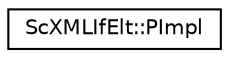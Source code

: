 digraph "Graphical Class Hierarchy"
{
 // LATEX_PDF_SIZE
  edge [fontname="Helvetica",fontsize="10",labelfontname="Helvetica",labelfontsize="10"];
  node [fontname="Helvetica",fontsize="10",shape=record];
  rankdir="LR";
  Node0 [label="ScXMLIfElt::PImpl",height=0.2,width=0.4,color="black", fillcolor="white", style="filled",URL="$classScXMLIfElt_1_1PImpl.html",tooltip=" "];
}
